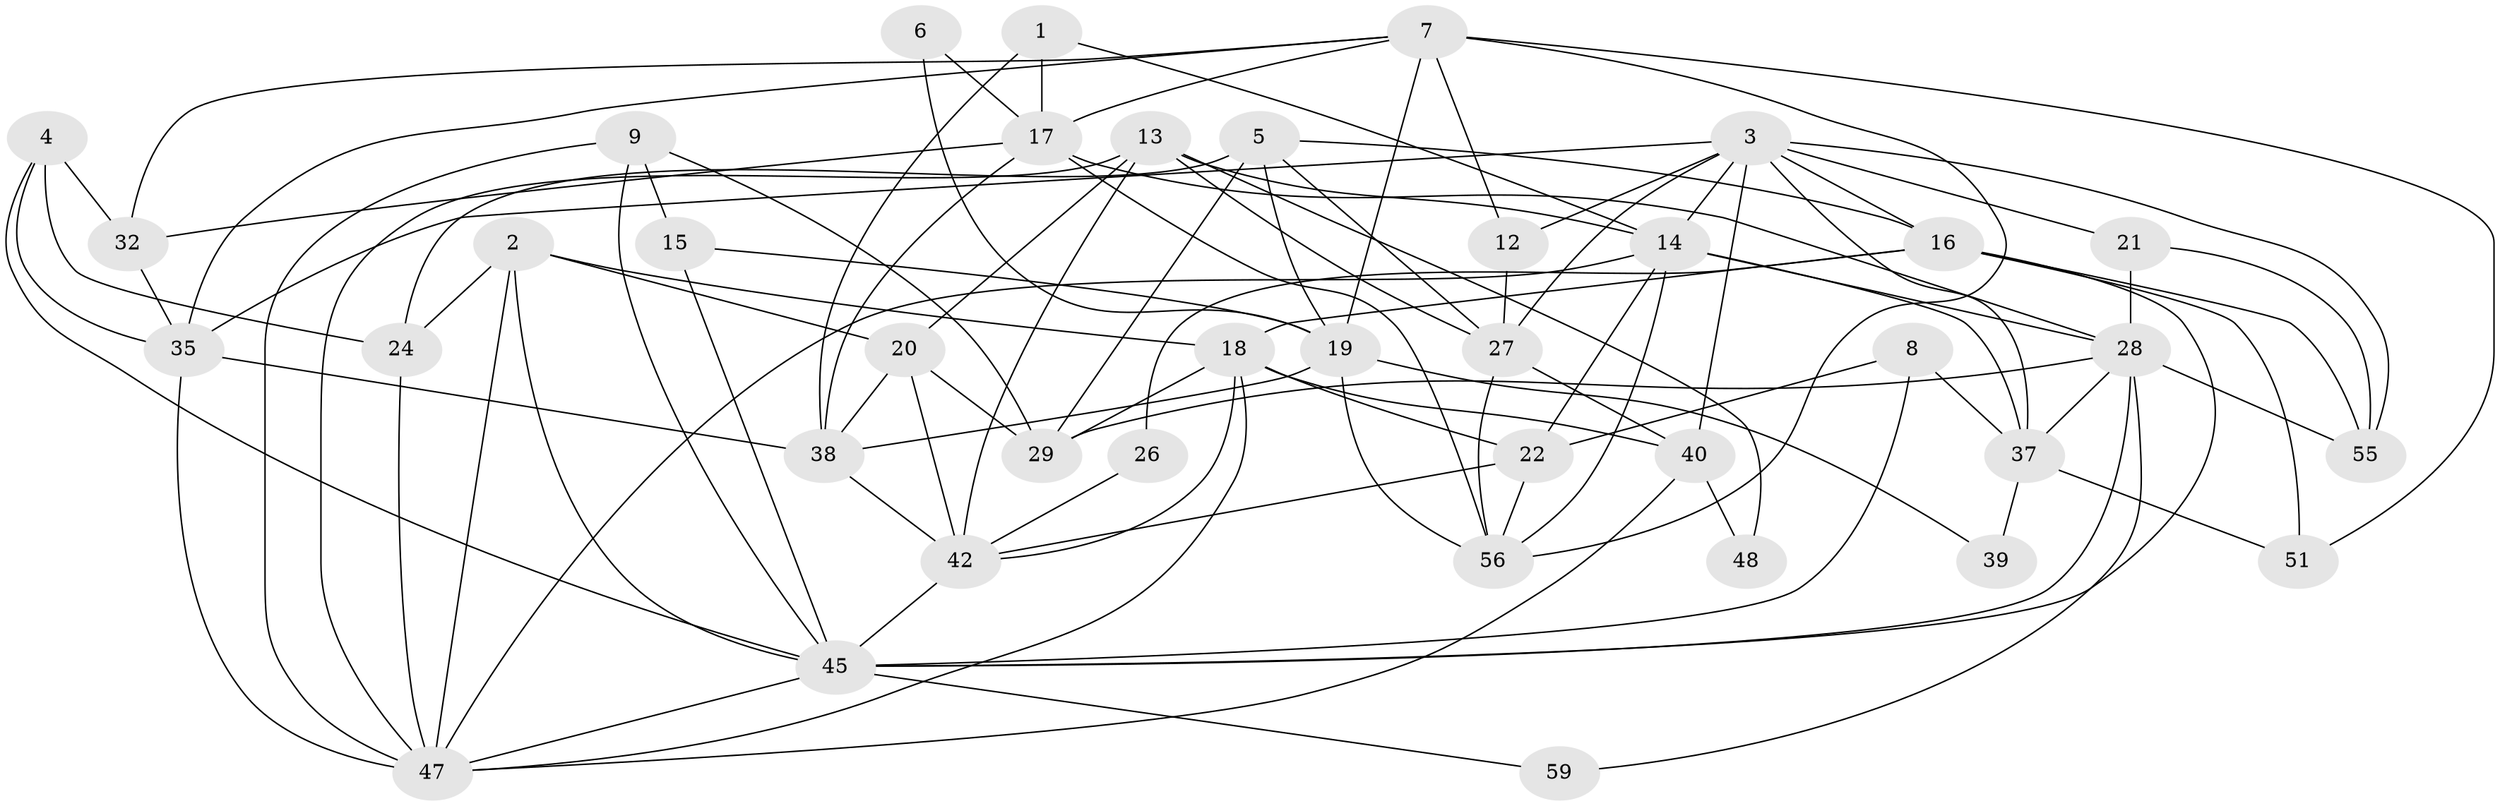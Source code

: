 // original degree distribution, {3: 0.25757575757575757, 5: 0.19696969696969696, 4: 0.24242424242424243, 2: 0.15151515151515152, 6: 0.10606060606060606, 8: 0.015151515151515152, 7: 0.030303030303030304}
// Generated by graph-tools (version 1.1) at 2025/42/03/06/25 10:42:01]
// undirected, 39 vertices, 100 edges
graph export_dot {
graph [start="1"]
  node [color=gray90,style=filled];
  1;
  2;
  3 [super="+60"];
  4 [super="+65"];
  5 [super="+52"];
  6;
  7 [super="+10"];
  8 [super="+11"];
  9 [super="+49"];
  12;
  13 [super="+41"];
  14 [super="+33"];
  15;
  16 [super="+25"];
  17 [super="+34"];
  18 [super="+23"];
  19 [super="+36"];
  20 [super="+30"];
  21;
  22 [super="+46"];
  24 [super="+54"];
  26;
  27 [super="+57"];
  28 [super="+31"];
  29 [super="+66"];
  32;
  35 [super="+43"];
  37 [super="+64"];
  38 [super="+58"];
  39;
  40 [super="+53"];
  42 [super="+44"];
  45 [super="+62"];
  47 [super="+50"];
  48;
  51;
  55 [super="+63"];
  56 [super="+61"];
  59;
  1 -- 38;
  1 -- 17;
  1 -- 14;
  2 -- 45;
  2 -- 18;
  2 -- 20;
  2 -- 47;
  2 -- 24;
  3 -- 35;
  3 -- 12;
  3 -- 37;
  3 -- 21;
  3 -- 55;
  3 -- 27;
  3 -- 14;
  3 -- 16;
  3 -- 40;
  4 -- 24 [weight=2];
  4 -- 32;
  4 -- 35;
  4 -- 45;
  5 -- 27;
  5 -- 29;
  5 -- 16;
  5 -- 24;
  5 -- 19;
  6 -- 19;
  6 -- 17;
  7 -- 19;
  7 -- 56;
  7 -- 17;
  7 -- 32;
  7 -- 35;
  7 -- 51;
  7 -- 12;
  8 -- 22 [weight=2];
  8 -- 45;
  8 -- 37;
  9 -- 47;
  9 -- 45;
  9 -- 29;
  9 -- 15;
  12 -- 27;
  13 -- 14;
  13 -- 42;
  13 -- 27;
  13 -- 48;
  13 -- 20;
  13 -- 47;
  14 -- 22 [weight=2];
  14 -- 56;
  14 -- 28;
  14 -- 47;
  14 -- 37;
  15 -- 19;
  15 -- 45;
  16 -- 26;
  16 -- 51;
  16 -- 45;
  16 -- 18;
  16 -- 55;
  17 -- 32;
  17 -- 38;
  17 -- 56;
  17 -- 28;
  18 -- 22;
  18 -- 40;
  18 -- 42;
  18 -- 29;
  18 -- 47;
  19 -- 39;
  19 -- 56;
  19 -- 38;
  20 -- 42;
  20 -- 38 [weight=2];
  20 -- 29;
  21 -- 28;
  21 -- 55;
  22 -- 42;
  22 -- 56;
  24 -- 47;
  26 -- 42;
  27 -- 56;
  27 -- 40;
  28 -- 55;
  28 -- 37;
  28 -- 45;
  28 -- 59;
  28 -- 29;
  32 -- 35;
  35 -- 38;
  35 -- 47;
  37 -- 39;
  37 -- 51;
  38 -- 42;
  40 -- 48;
  40 -- 47;
  42 -- 45;
  45 -- 59;
  45 -- 47;
}

